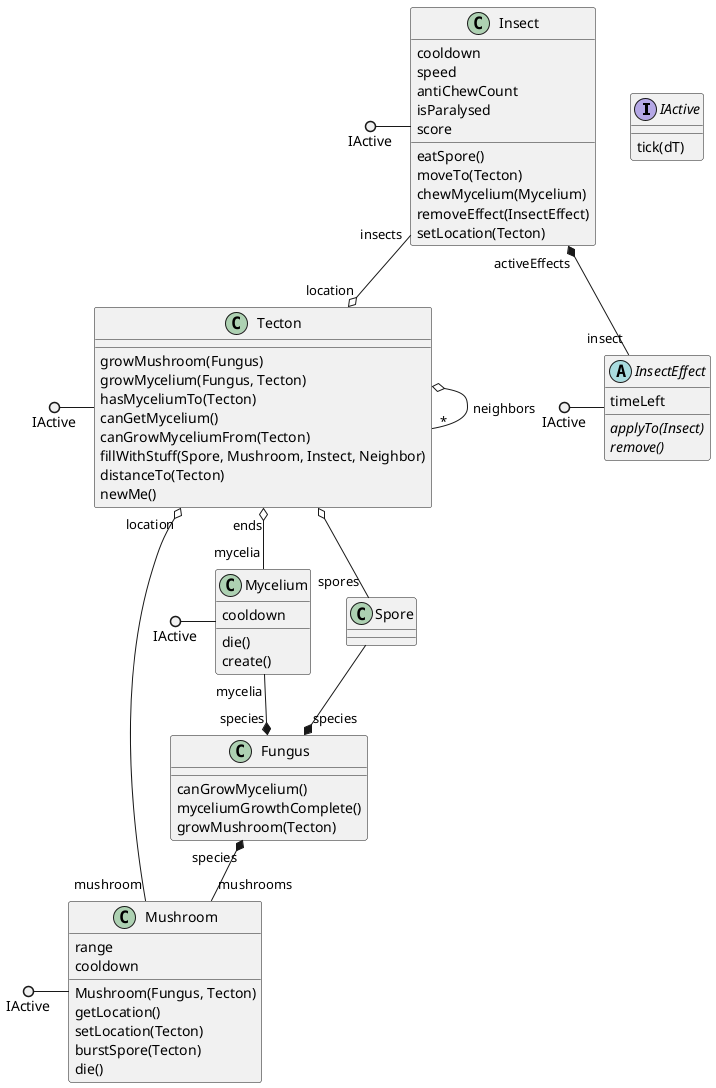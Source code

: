 @startuml classes
interface IActive {
    tick(dT)
}
'Addneighbor, remove, fill belement többet hogy jelölünk
'NEM E KELL RETURN TÍPUS'

'Dávid: kikommentelt fv-ek getter-setterek, elhagyhatjuk őket innen?
class Tecton {
    growMushroom(Fungus)
    growMycelium(Fungus, Tecton)
    hasMyceliumTo(Tecton)
    canGetMycelium()
    canGrowMyceliumFrom(Tecton)
    ' removeInsect(Insect)
    ' addInsect(Insect)
    ' addNeighbor(Tecton)
    ' removeNeighbor(Tecton)
    fillWithStuff(Spore, Mushroom, Instect, Neighbor)
    distanceTo(Tecton)
    ' addSpore(Spore)
    newMe()
}
class Fungus {
    canGrowMycelium()
    myceliumGrowthComplete()
    growMushroom(Tecton)
}
class Mycelium {
    cooldown
    die()
    create()
}
class Mushroom {
    range
    cooldown
    Mushroom(Fungus, Tecton)
    getLocation()
    setLocation(Tecton)
    burstSpore(Tecton)
    die()
}
class Spore

'Panni: ide nem írom ki a getter-settereket, elegek szntem az attribútumok
' +ha van removeEffect() akkor applyEffect() nincs? vagy azt a setIsParalysed() és a hasonlóak helyettesítik?
' +azt viszont nem tudom h az asszociációk setterei (pl setLocation) kellenek-e
' +az antiChewCount az hogyhogy counter és nem boolean?
class Insect {
    cooldown
    speed
    antiChewCount
    isParalysed
    score
    eatSpore()
    moveTo(Tecton)
    chewMycelium(Mycelium)
    removeEffect(InsectEffect)
    setLocation(Tecton)
}
abstract InsectEffect {
    timeLeft
    {abstract} applyTo(Insect)
    {abstract} remove()
}

IActive ()- Tecton
IActive ()- Mushroom
IActive ()- Mycelium
IActive ()- Insect
IActive ()- InsectEffect

Tecton o-- "*" Tecton : neighbors
Tecton "ends" o-- "mycelia" Mycelium
Tecton o-- "spores" Spore
Tecton "location" o-- "mushroom" Mushroom

Mycelium "mycelia" --* "species" Fungus

Insect "activeEffects" *-- "insect" InsectEffect
Insect "insects" --o "location" Tecton

Fungus "species" *-- "mushrooms" Mushroom

Spore --* "species" Fungus

@enduml